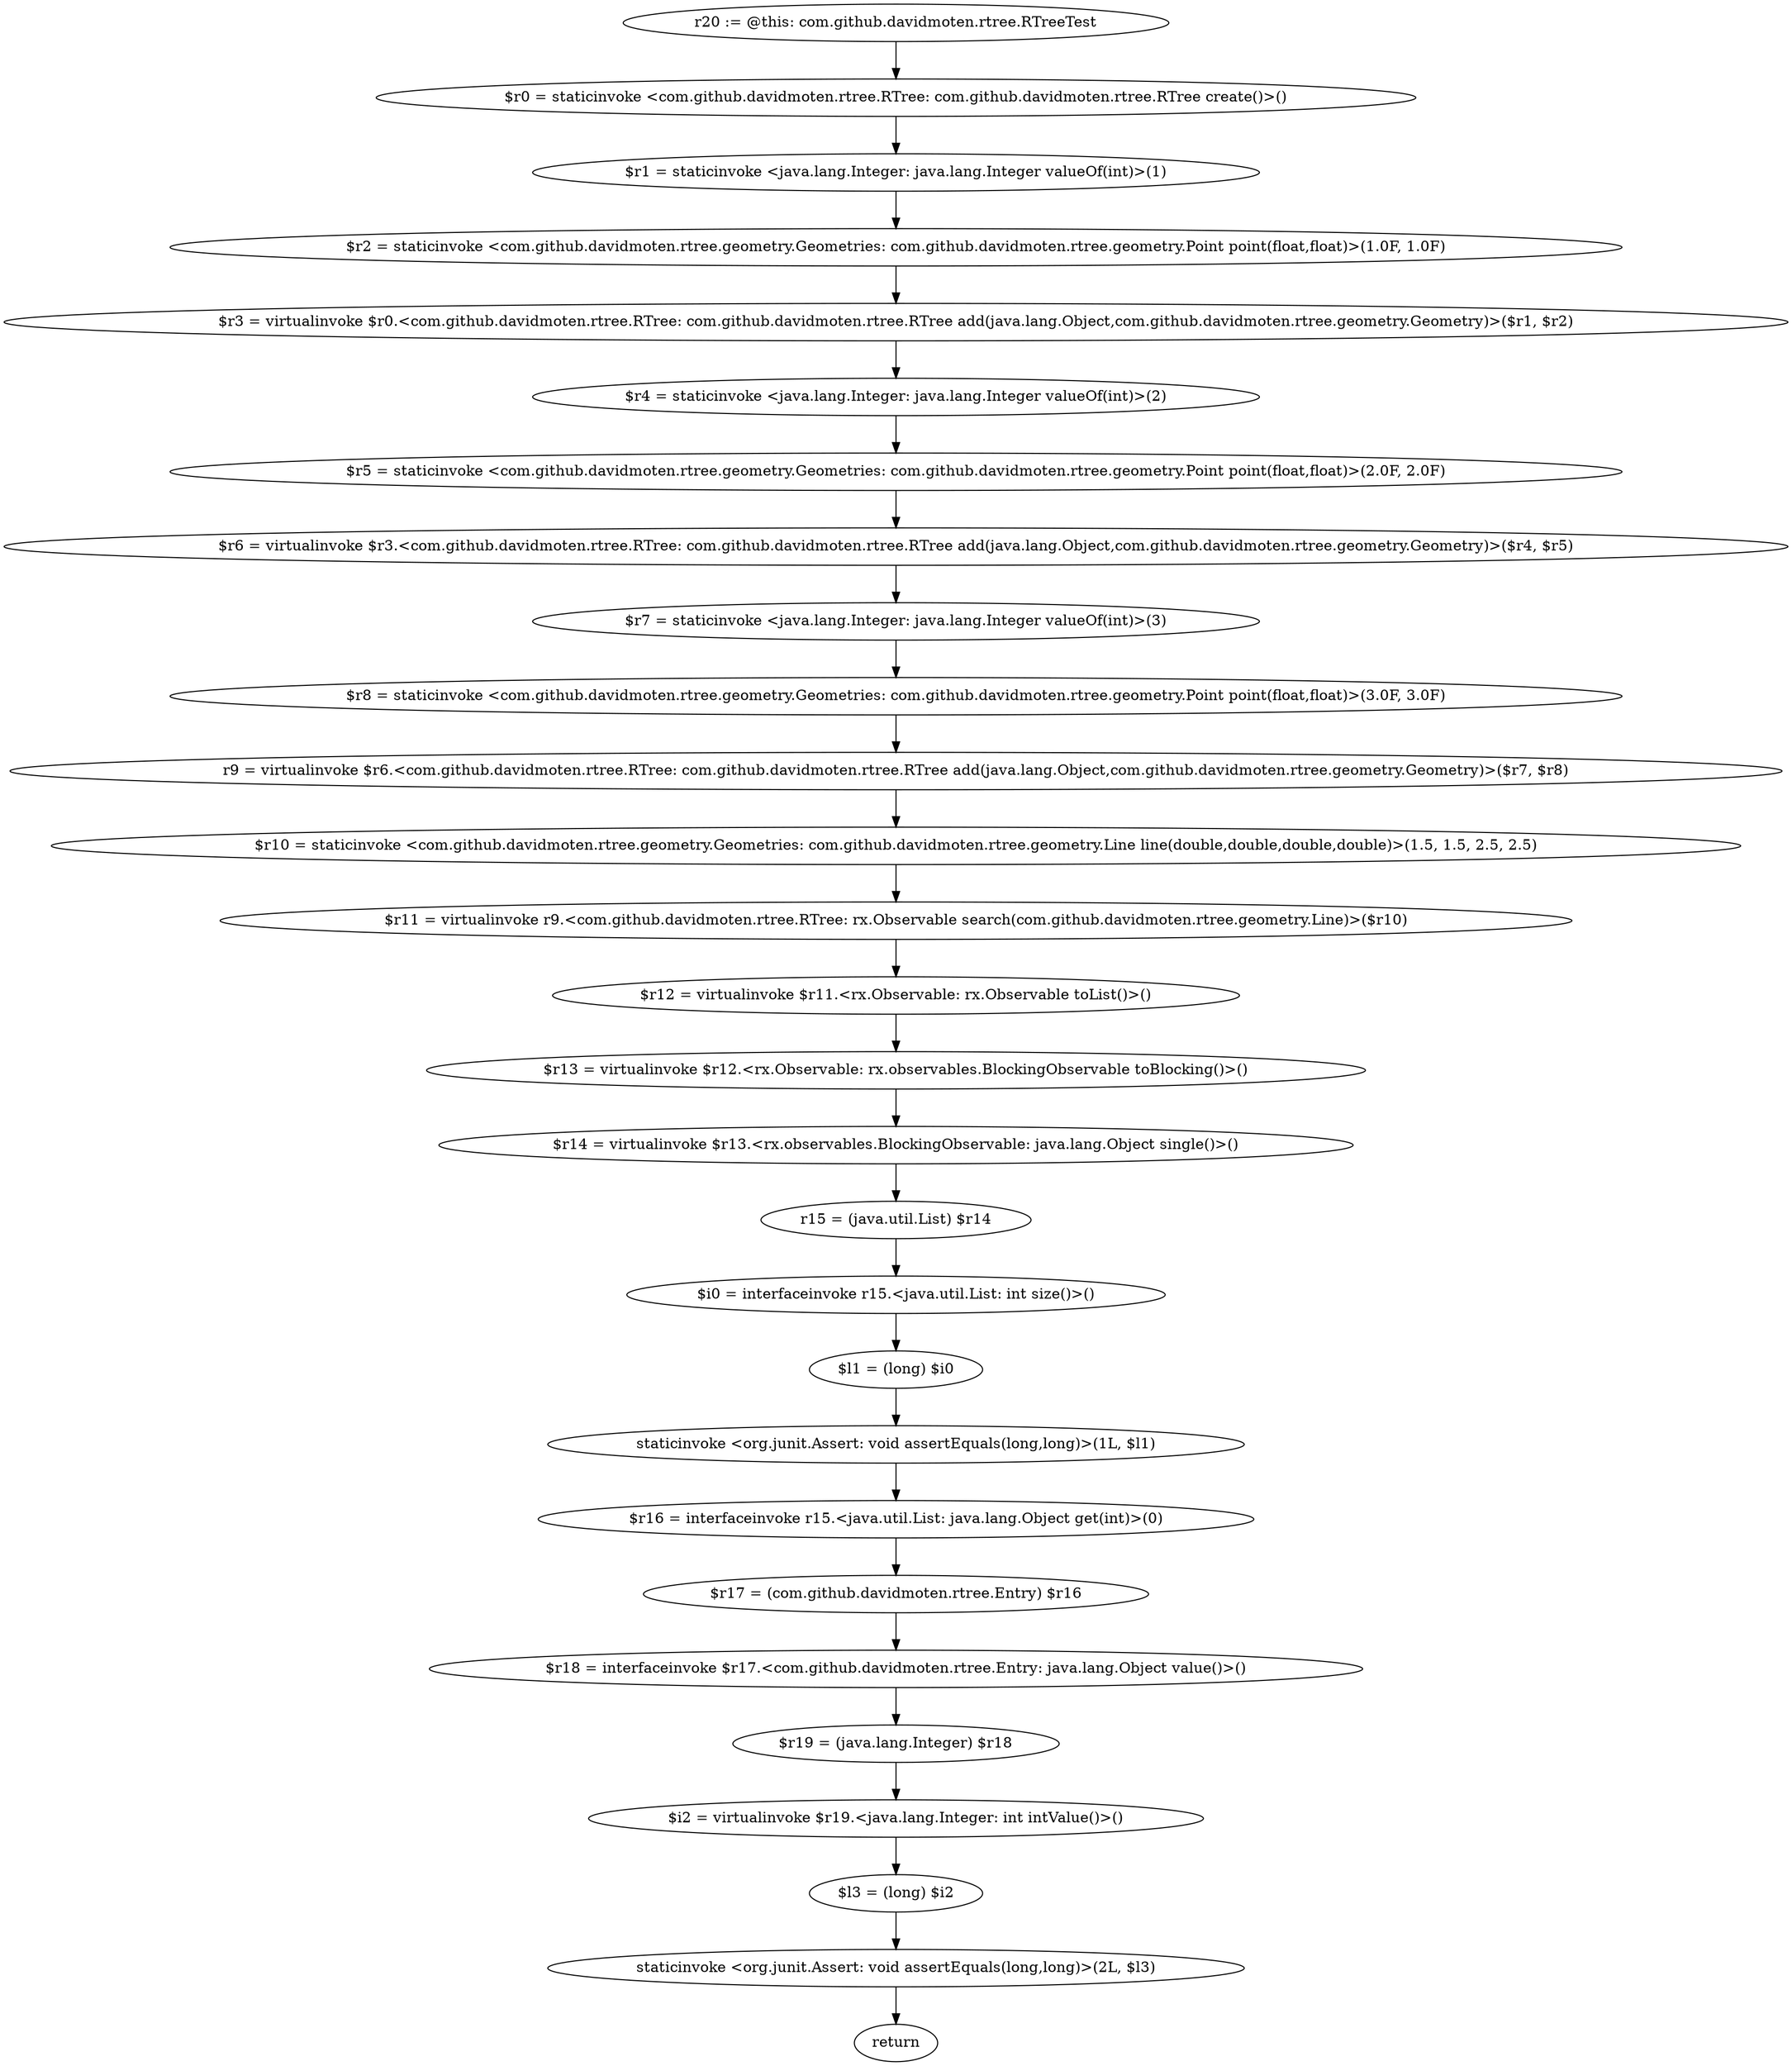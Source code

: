 digraph "unitGraph" {
    "r20 := @this: com.github.davidmoten.rtree.RTreeTest"
    "$r0 = staticinvoke <com.github.davidmoten.rtree.RTree: com.github.davidmoten.rtree.RTree create()>()"
    "$r1 = staticinvoke <java.lang.Integer: java.lang.Integer valueOf(int)>(1)"
    "$r2 = staticinvoke <com.github.davidmoten.rtree.geometry.Geometries: com.github.davidmoten.rtree.geometry.Point point(float,float)>(1.0F, 1.0F)"
    "$r3 = virtualinvoke $r0.<com.github.davidmoten.rtree.RTree: com.github.davidmoten.rtree.RTree add(java.lang.Object,com.github.davidmoten.rtree.geometry.Geometry)>($r1, $r2)"
    "$r4 = staticinvoke <java.lang.Integer: java.lang.Integer valueOf(int)>(2)"
    "$r5 = staticinvoke <com.github.davidmoten.rtree.geometry.Geometries: com.github.davidmoten.rtree.geometry.Point point(float,float)>(2.0F, 2.0F)"
    "$r6 = virtualinvoke $r3.<com.github.davidmoten.rtree.RTree: com.github.davidmoten.rtree.RTree add(java.lang.Object,com.github.davidmoten.rtree.geometry.Geometry)>($r4, $r5)"
    "$r7 = staticinvoke <java.lang.Integer: java.lang.Integer valueOf(int)>(3)"
    "$r8 = staticinvoke <com.github.davidmoten.rtree.geometry.Geometries: com.github.davidmoten.rtree.geometry.Point point(float,float)>(3.0F, 3.0F)"
    "r9 = virtualinvoke $r6.<com.github.davidmoten.rtree.RTree: com.github.davidmoten.rtree.RTree add(java.lang.Object,com.github.davidmoten.rtree.geometry.Geometry)>($r7, $r8)"
    "$r10 = staticinvoke <com.github.davidmoten.rtree.geometry.Geometries: com.github.davidmoten.rtree.geometry.Line line(double,double,double,double)>(1.5, 1.5, 2.5, 2.5)"
    "$r11 = virtualinvoke r9.<com.github.davidmoten.rtree.RTree: rx.Observable search(com.github.davidmoten.rtree.geometry.Line)>($r10)"
    "$r12 = virtualinvoke $r11.<rx.Observable: rx.Observable toList()>()"
    "$r13 = virtualinvoke $r12.<rx.Observable: rx.observables.BlockingObservable toBlocking()>()"
    "$r14 = virtualinvoke $r13.<rx.observables.BlockingObservable: java.lang.Object single()>()"
    "r15 = (java.util.List) $r14"
    "$i0 = interfaceinvoke r15.<java.util.List: int size()>()"
    "$l1 = (long) $i0"
    "staticinvoke <org.junit.Assert: void assertEquals(long,long)>(1L, $l1)"
    "$r16 = interfaceinvoke r15.<java.util.List: java.lang.Object get(int)>(0)"
    "$r17 = (com.github.davidmoten.rtree.Entry) $r16"
    "$r18 = interfaceinvoke $r17.<com.github.davidmoten.rtree.Entry: java.lang.Object value()>()"
    "$r19 = (java.lang.Integer) $r18"
    "$i2 = virtualinvoke $r19.<java.lang.Integer: int intValue()>()"
    "$l3 = (long) $i2"
    "staticinvoke <org.junit.Assert: void assertEquals(long,long)>(2L, $l3)"
    "return"
    "r20 := @this: com.github.davidmoten.rtree.RTreeTest"->"$r0 = staticinvoke <com.github.davidmoten.rtree.RTree: com.github.davidmoten.rtree.RTree create()>()";
    "$r0 = staticinvoke <com.github.davidmoten.rtree.RTree: com.github.davidmoten.rtree.RTree create()>()"->"$r1 = staticinvoke <java.lang.Integer: java.lang.Integer valueOf(int)>(1)";
    "$r1 = staticinvoke <java.lang.Integer: java.lang.Integer valueOf(int)>(1)"->"$r2 = staticinvoke <com.github.davidmoten.rtree.geometry.Geometries: com.github.davidmoten.rtree.geometry.Point point(float,float)>(1.0F, 1.0F)";
    "$r2 = staticinvoke <com.github.davidmoten.rtree.geometry.Geometries: com.github.davidmoten.rtree.geometry.Point point(float,float)>(1.0F, 1.0F)"->"$r3 = virtualinvoke $r0.<com.github.davidmoten.rtree.RTree: com.github.davidmoten.rtree.RTree add(java.lang.Object,com.github.davidmoten.rtree.geometry.Geometry)>($r1, $r2)";
    "$r3 = virtualinvoke $r0.<com.github.davidmoten.rtree.RTree: com.github.davidmoten.rtree.RTree add(java.lang.Object,com.github.davidmoten.rtree.geometry.Geometry)>($r1, $r2)"->"$r4 = staticinvoke <java.lang.Integer: java.lang.Integer valueOf(int)>(2)";
    "$r4 = staticinvoke <java.lang.Integer: java.lang.Integer valueOf(int)>(2)"->"$r5 = staticinvoke <com.github.davidmoten.rtree.geometry.Geometries: com.github.davidmoten.rtree.geometry.Point point(float,float)>(2.0F, 2.0F)";
    "$r5 = staticinvoke <com.github.davidmoten.rtree.geometry.Geometries: com.github.davidmoten.rtree.geometry.Point point(float,float)>(2.0F, 2.0F)"->"$r6 = virtualinvoke $r3.<com.github.davidmoten.rtree.RTree: com.github.davidmoten.rtree.RTree add(java.lang.Object,com.github.davidmoten.rtree.geometry.Geometry)>($r4, $r5)";
    "$r6 = virtualinvoke $r3.<com.github.davidmoten.rtree.RTree: com.github.davidmoten.rtree.RTree add(java.lang.Object,com.github.davidmoten.rtree.geometry.Geometry)>($r4, $r5)"->"$r7 = staticinvoke <java.lang.Integer: java.lang.Integer valueOf(int)>(3)";
    "$r7 = staticinvoke <java.lang.Integer: java.lang.Integer valueOf(int)>(3)"->"$r8 = staticinvoke <com.github.davidmoten.rtree.geometry.Geometries: com.github.davidmoten.rtree.geometry.Point point(float,float)>(3.0F, 3.0F)";
    "$r8 = staticinvoke <com.github.davidmoten.rtree.geometry.Geometries: com.github.davidmoten.rtree.geometry.Point point(float,float)>(3.0F, 3.0F)"->"r9 = virtualinvoke $r6.<com.github.davidmoten.rtree.RTree: com.github.davidmoten.rtree.RTree add(java.lang.Object,com.github.davidmoten.rtree.geometry.Geometry)>($r7, $r8)";
    "r9 = virtualinvoke $r6.<com.github.davidmoten.rtree.RTree: com.github.davidmoten.rtree.RTree add(java.lang.Object,com.github.davidmoten.rtree.geometry.Geometry)>($r7, $r8)"->"$r10 = staticinvoke <com.github.davidmoten.rtree.geometry.Geometries: com.github.davidmoten.rtree.geometry.Line line(double,double,double,double)>(1.5, 1.5, 2.5, 2.5)";
    "$r10 = staticinvoke <com.github.davidmoten.rtree.geometry.Geometries: com.github.davidmoten.rtree.geometry.Line line(double,double,double,double)>(1.5, 1.5, 2.5, 2.5)"->"$r11 = virtualinvoke r9.<com.github.davidmoten.rtree.RTree: rx.Observable search(com.github.davidmoten.rtree.geometry.Line)>($r10)";
    "$r11 = virtualinvoke r9.<com.github.davidmoten.rtree.RTree: rx.Observable search(com.github.davidmoten.rtree.geometry.Line)>($r10)"->"$r12 = virtualinvoke $r11.<rx.Observable: rx.Observable toList()>()";
    "$r12 = virtualinvoke $r11.<rx.Observable: rx.Observable toList()>()"->"$r13 = virtualinvoke $r12.<rx.Observable: rx.observables.BlockingObservable toBlocking()>()";
    "$r13 = virtualinvoke $r12.<rx.Observable: rx.observables.BlockingObservable toBlocking()>()"->"$r14 = virtualinvoke $r13.<rx.observables.BlockingObservable: java.lang.Object single()>()";
    "$r14 = virtualinvoke $r13.<rx.observables.BlockingObservable: java.lang.Object single()>()"->"r15 = (java.util.List) $r14";
    "r15 = (java.util.List) $r14"->"$i0 = interfaceinvoke r15.<java.util.List: int size()>()";
    "$i0 = interfaceinvoke r15.<java.util.List: int size()>()"->"$l1 = (long) $i0";
    "$l1 = (long) $i0"->"staticinvoke <org.junit.Assert: void assertEquals(long,long)>(1L, $l1)";
    "staticinvoke <org.junit.Assert: void assertEquals(long,long)>(1L, $l1)"->"$r16 = interfaceinvoke r15.<java.util.List: java.lang.Object get(int)>(0)";
    "$r16 = interfaceinvoke r15.<java.util.List: java.lang.Object get(int)>(0)"->"$r17 = (com.github.davidmoten.rtree.Entry) $r16";
    "$r17 = (com.github.davidmoten.rtree.Entry) $r16"->"$r18 = interfaceinvoke $r17.<com.github.davidmoten.rtree.Entry: java.lang.Object value()>()";
    "$r18 = interfaceinvoke $r17.<com.github.davidmoten.rtree.Entry: java.lang.Object value()>()"->"$r19 = (java.lang.Integer) $r18";
    "$r19 = (java.lang.Integer) $r18"->"$i2 = virtualinvoke $r19.<java.lang.Integer: int intValue()>()";
    "$i2 = virtualinvoke $r19.<java.lang.Integer: int intValue()>()"->"$l3 = (long) $i2";
    "$l3 = (long) $i2"->"staticinvoke <org.junit.Assert: void assertEquals(long,long)>(2L, $l3)";
    "staticinvoke <org.junit.Assert: void assertEquals(long,long)>(2L, $l3)"->"return";
}
